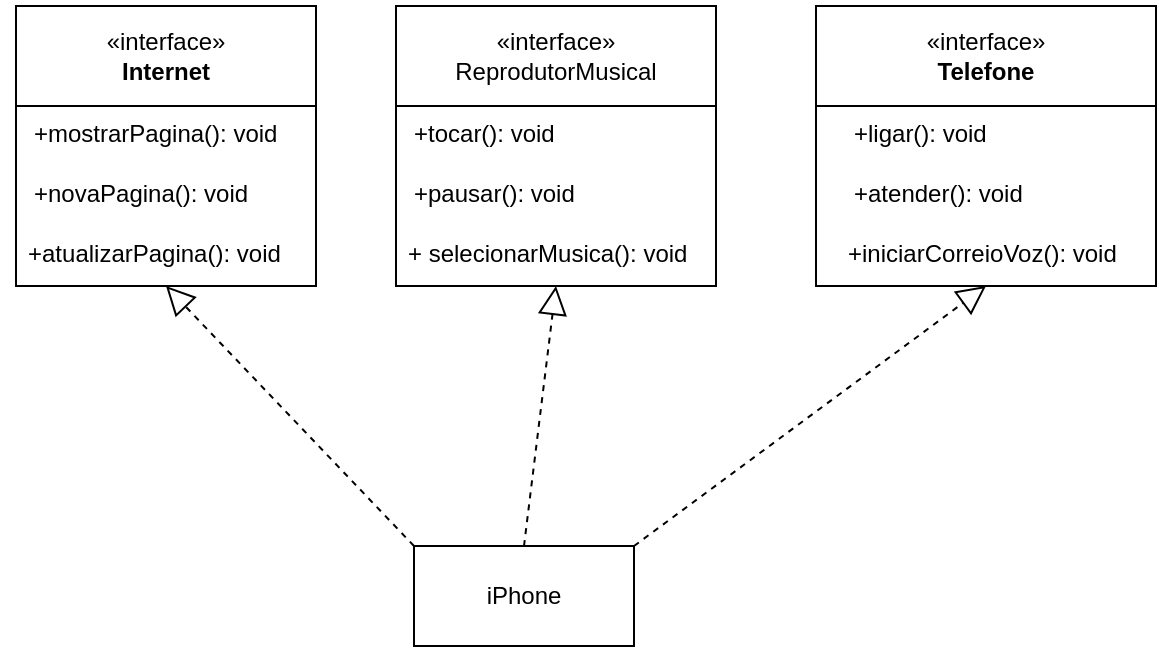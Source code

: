 <mxfile version="24.4.8" type="device">
  <diagram name="Página-1" id="ZB40KCqNlz2eNg3kX1Rt">
    <mxGraphModel dx="1379" dy="788" grid="1" gridSize="10" guides="1" tooltips="1" connect="1" arrows="1" fold="1" page="1" pageScale="1" pageWidth="827" pageHeight="1169" math="0" shadow="0">
      <root>
        <mxCell id="0" />
        <mxCell id="1" parent="0" />
        <mxCell id="zxpxqLZSb8RvYDFDIG1X-12" style="edgeStyle=orthogonalEdgeStyle;rounded=0;orthogonalLoop=1;jettySize=auto;html=1;" edge="1" parent="1">
          <mxGeometry relative="1" as="geometry">
            <mxPoint x="160" y="285" as="targetPoint" />
            <mxPoint x="160" y="285" as="sourcePoint" />
          </mxGeometry>
        </mxCell>
        <mxCell id="zxpxqLZSb8RvYDFDIG1X-1" value="«interface»&lt;br&gt;&lt;b&gt;Internet&lt;/b&gt;" style="html=1;whiteSpace=wrap;" vertex="1" parent="1">
          <mxGeometry x="160" y="280" width="150" height="50" as="geometry" />
        </mxCell>
        <mxCell id="zxpxqLZSb8RvYDFDIG1X-2" value="«interface»&lt;br&gt;ReprodutorMusical" style="html=1;whiteSpace=wrap;" vertex="1" parent="1">
          <mxGeometry x="350" y="280" width="160" height="50" as="geometry" />
        </mxCell>
        <mxCell id="zxpxqLZSb8RvYDFDIG1X-3" value="«interface»&lt;br&gt;&lt;b&gt;Telefone&lt;/b&gt;" style="html=1;whiteSpace=wrap;" vertex="1" parent="1">
          <mxGeometry x="560" y="280" width="170" height="50" as="geometry" />
        </mxCell>
        <mxCell id="zxpxqLZSb8RvYDFDIG1X-8" value="" style="rounded=0;whiteSpace=wrap;html=1;" vertex="1" parent="1">
          <mxGeometry x="160" y="330" width="150" height="90" as="geometry" />
        </mxCell>
        <mxCell id="zxpxqLZSb8RvYDFDIG1X-9" value="+mostrarPagina(): void" style="text;strokeColor=none;fillColor=none;align=left;verticalAlign=top;spacingLeft=4;spacingRight=4;overflow=hidden;rotatable=0;points=[[0,0.5],[1,0.5]];portConstraint=eastwest;whiteSpace=wrap;html=1;" vertex="1" parent="1">
          <mxGeometry x="162.5" y="330" width="140" height="40" as="geometry" />
        </mxCell>
        <mxCell id="zxpxqLZSb8RvYDFDIG1X-10" value="+novaPagina(): void" style="text;strokeColor=none;fillColor=none;align=left;verticalAlign=top;spacingLeft=4;spacingRight=4;overflow=hidden;rotatable=0;points=[[0,0.5],[1,0.5]];portConstraint=eastwest;whiteSpace=wrap;html=1;" vertex="1" parent="1">
          <mxGeometry x="162.5" y="360" width="130" height="26" as="geometry" />
        </mxCell>
        <mxCell id="zxpxqLZSb8RvYDFDIG1X-11" value="+atualizarPagina(): void" style="text;strokeColor=none;fillColor=none;align=left;verticalAlign=top;spacingLeft=4;spacingRight=4;overflow=hidden;rotatable=0;points=[[0,0.5],[1,0.5]];portConstraint=eastwest;whiteSpace=wrap;html=1;" vertex="1" parent="1">
          <mxGeometry x="160" y="390" width="147.5" height="26" as="geometry" />
        </mxCell>
        <mxCell id="zxpxqLZSb8RvYDFDIG1X-13" style="edgeStyle=orthogonalEdgeStyle;rounded=0;orthogonalLoop=1;jettySize=auto;html=1;" edge="1" parent="1">
          <mxGeometry relative="1" as="geometry">
            <mxPoint x="350" y="285" as="targetPoint" />
            <mxPoint x="350" y="285" as="sourcePoint" />
          </mxGeometry>
        </mxCell>
        <mxCell id="zxpxqLZSb8RvYDFDIG1X-15" value="" style="rounded=0;whiteSpace=wrap;html=1;" vertex="1" parent="1">
          <mxGeometry x="350" y="330" width="160" height="90" as="geometry" />
        </mxCell>
        <mxCell id="zxpxqLZSb8RvYDFDIG1X-16" value="+tocar(): void" style="text;strokeColor=none;fillColor=none;align=left;verticalAlign=top;spacingLeft=4;spacingRight=4;overflow=hidden;rotatable=0;points=[[0,0.5],[1,0.5]];portConstraint=eastwest;whiteSpace=wrap;html=1;" vertex="1" parent="1">
          <mxGeometry x="352.5" y="330" width="140" height="40" as="geometry" />
        </mxCell>
        <mxCell id="zxpxqLZSb8RvYDFDIG1X-17" value="+pausar(): void" style="text;strokeColor=none;fillColor=none;align=left;verticalAlign=top;spacingLeft=4;spacingRight=4;overflow=hidden;rotatable=0;points=[[0,0.5],[1,0.5]];portConstraint=eastwest;whiteSpace=wrap;html=1;" vertex="1" parent="1">
          <mxGeometry x="352.5" y="360" width="130" height="26" as="geometry" />
        </mxCell>
        <mxCell id="zxpxqLZSb8RvYDFDIG1X-18" value="+ selecionarMusica(): void" style="text;strokeColor=none;fillColor=none;align=left;verticalAlign=top;spacingLeft=4;spacingRight=4;overflow=hidden;rotatable=0;points=[[0,0.5],[1,0.5]];portConstraint=eastwest;whiteSpace=wrap;html=1;" vertex="1" parent="1">
          <mxGeometry x="350" y="390" width="150" height="26" as="geometry" />
        </mxCell>
        <mxCell id="zxpxqLZSb8RvYDFDIG1X-19" style="edgeStyle=orthogonalEdgeStyle;rounded=0;orthogonalLoop=1;jettySize=auto;html=1;" edge="1" parent="1">
          <mxGeometry relative="1" as="geometry">
            <mxPoint x="570" y="285" as="targetPoint" />
            <mxPoint x="570" y="285" as="sourcePoint" />
          </mxGeometry>
        </mxCell>
        <mxCell id="zxpxqLZSb8RvYDFDIG1X-21" value="" style="rounded=0;whiteSpace=wrap;html=1;" vertex="1" parent="1">
          <mxGeometry x="560" y="330" width="170" height="90" as="geometry" />
        </mxCell>
        <mxCell id="zxpxqLZSb8RvYDFDIG1X-22" value="+ligar(): void" style="text;strokeColor=none;fillColor=none;align=left;verticalAlign=top;spacingLeft=4;spacingRight=4;overflow=hidden;rotatable=0;points=[[0,0.5],[1,0.5]];portConstraint=eastwest;whiteSpace=wrap;html=1;" vertex="1" parent="1">
          <mxGeometry x="572.5" y="330" width="140" height="40" as="geometry" />
        </mxCell>
        <mxCell id="zxpxqLZSb8RvYDFDIG1X-23" value="+atender(): void" style="text;strokeColor=none;fillColor=none;align=left;verticalAlign=top;spacingLeft=4;spacingRight=4;overflow=hidden;rotatable=0;points=[[0,0.5],[1,0.5]];portConstraint=eastwest;whiteSpace=wrap;html=1;" vertex="1" parent="1">
          <mxGeometry x="572.5" y="360" width="130" height="26" as="geometry" />
        </mxCell>
        <mxCell id="zxpxqLZSb8RvYDFDIG1X-24" value="+iniciarCorreioVoz(): void" style="text;strokeColor=none;fillColor=none;align=left;verticalAlign=top;spacingLeft=4;spacingRight=4;overflow=hidden;rotatable=0;points=[[0,0.5],[1,0.5]];portConstraint=eastwest;whiteSpace=wrap;html=1;" vertex="1" parent="1">
          <mxGeometry x="570" y="390" width="147.5" height="26" as="geometry" />
        </mxCell>
        <mxCell id="zxpxqLZSb8RvYDFDIG1X-27" value="iPhone" style="html=1;whiteSpace=wrap;" vertex="1" parent="1">
          <mxGeometry x="359" y="550" width="110" height="50" as="geometry" />
        </mxCell>
        <mxCell id="zxpxqLZSb8RvYDFDIG1X-28" value="" style="endArrow=block;dashed=1;endFill=0;endSize=12;html=1;rounded=0;exitX=1;exitY=0;exitDx=0;exitDy=0;entryX=0.5;entryY=1;entryDx=0;entryDy=0;" edge="1" parent="1" source="zxpxqLZSb8RvYDFDIG1X-27" target="zxpxqLZSb8RvYDFDIG1X-21">
          <mxGeometry width="160" relative="1" as="geometry">
            <mxPoint x="330" y="510" as="sourcePoint" />
            <mxPoint x="490" y="510" as="targetPoint" />
          </mxGeometry>
        </mxCell>
        <mxCell id="zxpxqLZSb8RvYDFDIG1X-29" value="" style="endArrow=block;dashed=1;endFill=0;endSize=12;html=1;rounded=0;exitX=0.5;exitY=0;exitDx=0;exitDy=0;entryX=0.5;entryY=1;entryDx=0;entryDy=0;" edge="1" parent="1" source="zxpxqLZSb8RvYDFDIG1X-27" target="zxpxqLZSb8RvYDFDIG1X-15">
          <mxGeometry width="160" relative="1" as="geometry">
            <mxPoint x="330" y="510" as="sourcePoint" />
            <mxPoint x="490" y="510" as="targetPoint" />
          </mxGeometry>
        </mxCell>
        <mxCell id="zxpxqLZSb8RvYDFDIG1X-31" value="" style="endArrow=block;dashed=1;endFill=0;endSize=12;html=1;rounded=0;exitX=0;exitY=0;exitDx=0;exitDy=0;entryX=0.5;entryY=1;entryDx=0;entryDy=0;" edge="1" parent="1" source="zxpxqLZSb8RvYDFDIG1X-27" target="zxpxqLZSb8RvYDFDIG1X-8">
          <mxGeometry width="160" relative="1" as="geometry">
            <mxPoint x="330" y="510" as="sourcePoint" />
            <mxPoint x="490" y="510" as="targetPoint" />
          </mxGeometry>
        </mxCell>
      </root>
    </mxGraphModel>
  </diagram>
</mxfile>
